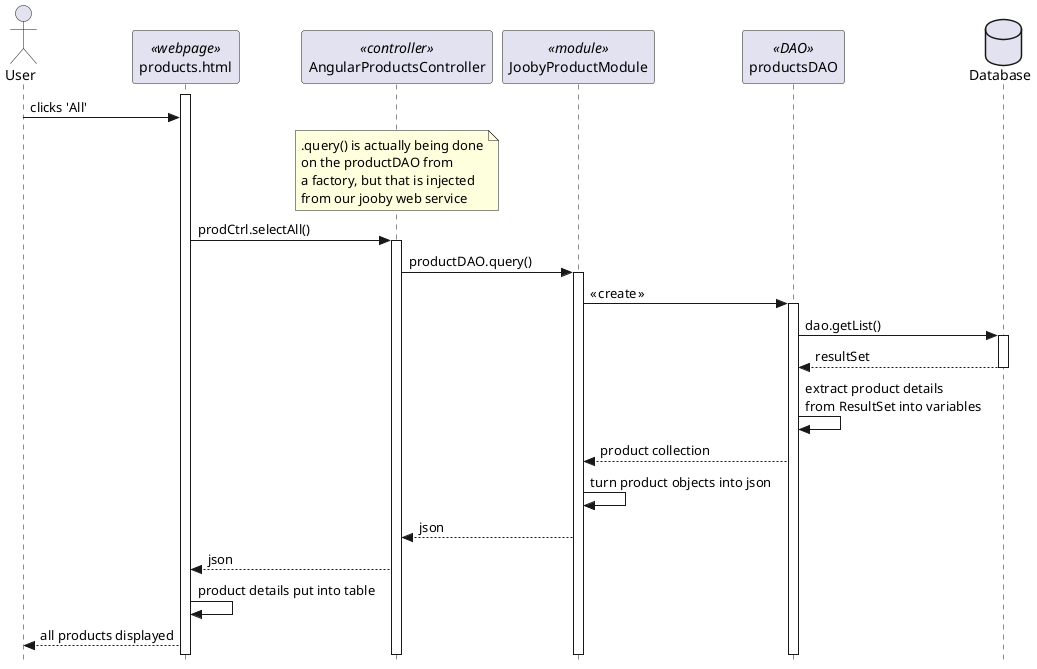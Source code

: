 @startuml
skinparam style strictuml

actor "User" as user
participant "products.html" as web <<webpage>>
participant "AngularProductsController" as ctrl <<controller>>
participant "JoobyProductModule" as mod <<module>>
participant "productsDAO" as dao <<DAO>>
database "Database" as db

web++

user -> web : clicks 'All'

note over ctrl: .query() is actually being done\non the productDAO from\na factory, but that is injected\nfrom our jooby web service
web -> ctrl++ : prodCtrl.selectAll()

ctrl -> mod++ : productDAO.query()

mod -> dao++ : « create »

dao -> db++ : dao.getList()

dao <-- db-- : resultSet

dao -> dao : extract product details\nfrom ResultSet into variables

mod <-- dao : product collection

mod -> mod : turn product objects into json

ctrl <-- mod : json

web <-- ctrl : json

web -> web : product details put into table

user <-- web   : all products displayed

@enduml
